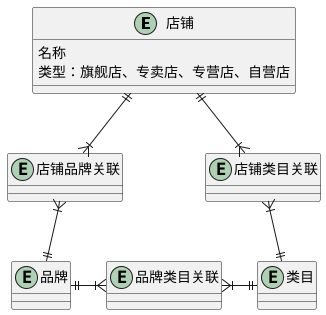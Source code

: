 @startuml 店铺UML

entity 店铺 {
    名称
    类型：旗舰店、专卖店、专营店、自营店
}
entity 品牌 {

}
entity 店铺品牌关联 {

}
entity 类目 {

}
entity 店铺类目关联 {

}
entity 品牌类目关联 {

}

店铺 ||--|{ 店铺品牌关联
店铺品牌关联 }|--|| 品牌
店铺 ||--|{ 店铺类目关联
店铺类目关联 }|--|| 类目
品牌 ||-|{ 品牌类目关联
品牌类目关联 }|-|| 类目

@enduml